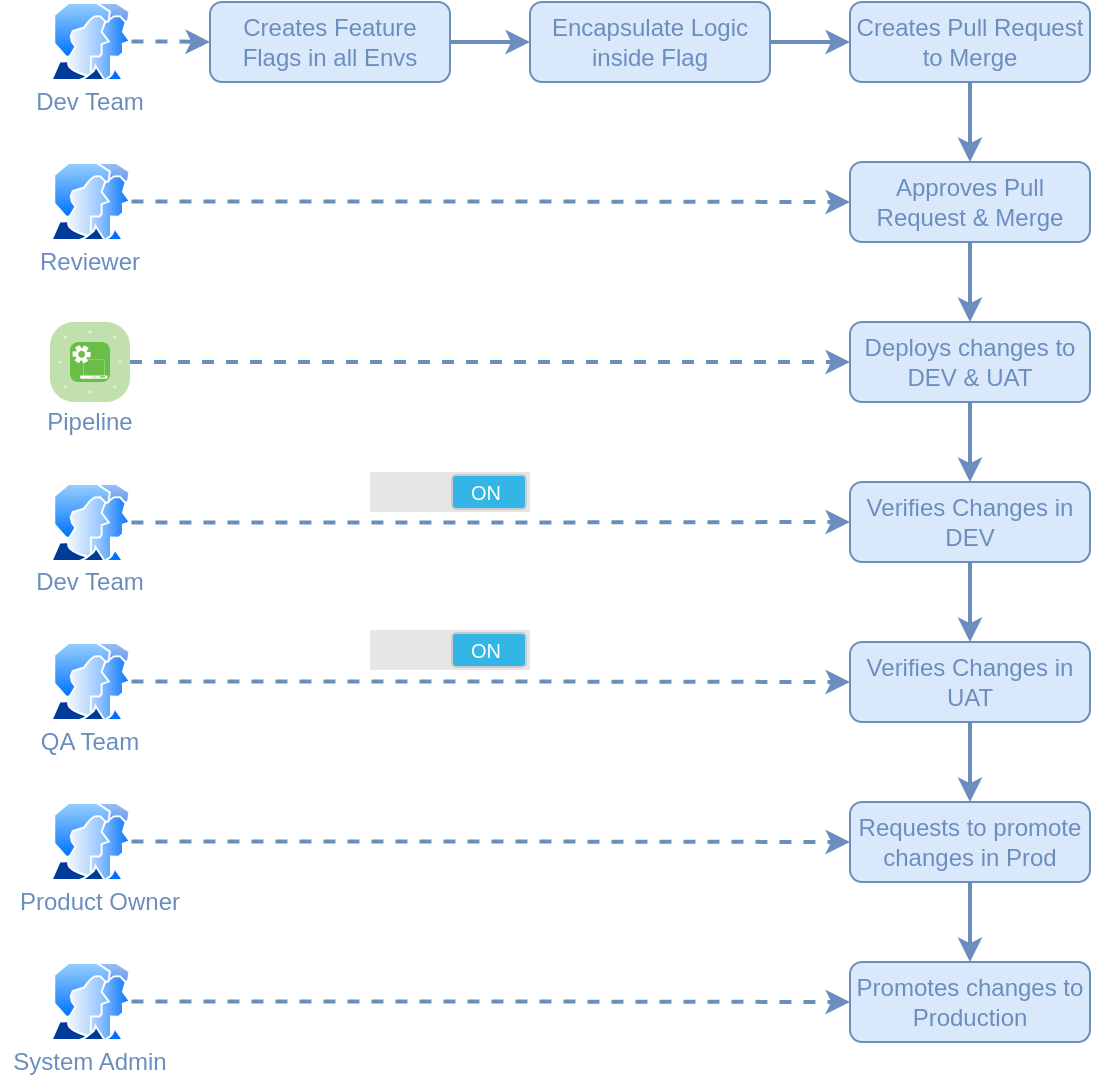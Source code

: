 <mxfile version="13.8.8" type="github">
  <diagram id="idqPf7t2UR4r319JhTjq" name="Page-1">
    <mxGraphModel dx="782" dy="446" grid="1" gridSize="10" guides="1" tooltips="1" connect="1" arrows="1" fold="1" page="1" pageScale="1" pageWidth="850" pageHeight="1100" math="0" shadow="0">
      <root>
        <mxCell id="0" />
        <mxCell id="1" parent="0" />
        <mxCell id="P4zURAU-6gm-1L-DjQnw-11" style="edgeStyle=orthogonalEdgeStyle;rounded=0;orthogonalLoop=1;jettySize=auto;html=1;strokeColor=#6C8EBF;strokeWidth=2;fontColor=#6C8EBF;entryX=0;entryY=0.5;entryDx=0;entryDy=0;dashed=1;" edge="1" parent="1" source="P4zURAU-6gm-1L-DjQnw-2" target="P4zURAU-6gm-1L-DjQnw-7">
          <mxGeometry relative="1" as="geometry">
            <mxPoint x="190" y="139.25" as="targetPoint" />
          </mxGeometry>
        </mxCell>
        <mxCell id="P4zURAU-6gm-1L-DjQnw-2" value="" style="aspect=fixed;perimeter=ellipsePerimeter;html=1;align=center;shadow=0;dashed=0;spacingTop=3;image;image=img/lib/active_directory/user_accounts.svg;" vertex="1" parent="1">
          <mxGeometry x="40" y="120" width="40.72" height="39.5" as="geometry" />
        </mxCell>
        <mxCell id="P4zURAU-6gm-1L-DjQnw-7" value="Creates Feature Flags in all Envs" style="rounded=1;whiteSpace=wrap;html=1;fillColor=#dae8fc;strokeColor=#6c8ebf;fontColor=#6C8EBF;" vertex="1" parent="1">
          <mxGeometry x="120" y="120" width="120" height="40" as="geometry" />
        </mxCell>
        <mxCell id="P4zURAU-6gm-1L-DjQnw-12" style="edgeStyle=orthogonalEdgeStyle;rounded=0;orthogonalLoop=1;jettySize=auto;html=1;strokeColor=#6C8EBF;strokeWidth=2;fontColor=#6C8EBF;entryX=0;entryY=0.5;entryDx=0;entryDy=0;exitX=1;exitY=0.5;exitDx=0;exitDy=0;" edge="1" parent="1" target="P4zURAU-6gm-1L-DjQnw-13" source="P4zURAU-6gm-1L-DjQnw-7">
          <mxGeometry relative="1" as="geometry">
            <mxPoint x="200" y="149.25" as="targetPoint" />
            <mxPoint x="320" y="140" as="sourcePoint" />
          </mxGeometry>
        </mxCell>
        <mxCell id="P4zURAU-6gm-1L-DjQnw-16" value="" style="edgeStyle=orthogonalEdgeStyle;rounded=0;orthogonalLoop=1;jettySize=auto;html=1;strokeColor=#6C8EBF;strokeWidth=2;fontColor=#6C8EBF;entryX=0;entryY=0.5;entryDx=0;entryDy=0;" edge="1" parent="1" source="P4zURAU-6gm-1L-DjQnw-13" target="P4zURAU-6gm-1L-DjQnw-15">
          <mxGeometry relative="1" as="geometry" />
        </mxCell>
        <mxCell id="P4zURAU-6gm-1L-DjQnw-13" value="Encapsulate Logic inside Flag" style="rounded=1;whiteSpace=wrap;html=1;fillColor=#dae8fc;strokeColor=#6c8ebf;fontColor=#6C8EBF;" vertex="1" parent="1">
          <mxGeometry x="280" y="120" width="120" height="40" as="geometry" />
        </mxCell>
        <mxCell id="P4zURAU-6gm-1L-DjQnw-18" value="" style="edgeStyle=orthogonalEdgeStyle;rounded=0;orthogonalLoop=1;jettySize=auto;html=1;strokeColor=#6C8EBF;strokeWidth=2;fontColor=#6C8EBF;" edge="1" parent="1" source="P4zURAU-6gm-1L-DjQnw-15" target="P4zURAU-6gm-1L-DjQnw-17">
          <mxGeometry relative="1" as="geometry" />
        </mxCell>
        <mxCell id="P4zURAU-6gm-1L-DjQnw-15" value="Creates Pull Request to Merge" style="rounded=1;whiteSpace=wrap;html=1;fillColor=#dae8fc;strokeColor=#6c8ebf;fontColor=#6C8EBF;" vertex="1" parent="1">
          <mxGeometry x="440" y="120" width="120" height="40" as="geometry" />
        </mxCell>
        <mxCell id="P4zURAU-6gm-1L-DjQnw-26" value="" style="edgeStyle=orthogonalEdgeStyle;rounded=0;orthogonalLoop=1;jettySize=auto;html=1;strokeColor=#6C8EBF;strokeWidth=2;fontColor=#6C8EBF;" edge="1" parent="1" source="P4zURAU-6gm-1L-DjQnw-17" target="P4zURAU-6gm-1L-DjQnw-22">
          <mxGeometry relative="1" as="geometry" />
        </mxCell>
        <mxCell id="P4zURAU-6gm-1L-DjQnw-17" value="Approves Pull Request &amp;amp; Merge" style="rounded=1;whiteSpace=wrap;html=1;fillColor=#dae8fc;strokeColor=#6c8ebf;fontColor=#6C8EBF;" vertex="1" parent="1">
          <mxGeometry x="440" y="200" width="120" height="40" as="geometry" />
        </mxCell>
        <mxCell id="P4zURAU-6gm-1L-DjQnw-21" style="edgeStyle=orthogonalEdgeStyle;rounded=0;orthogonalLoop=1;jettySize=auto;html=1;entryX=0;entryY=0.5;entryDx=0;entryDy=0;strokeColor=#6C8EBF;strokeWidth=2;fontColor=#6C8EBF;dashed=1;" edge="1" parent="1" source="P4zURAU-6gm-1L-DjQnw-19" target="P4zURAU-6gm-1L-DjQnw-17">
          <mxGeometry relative="1" as="geometry" />
        </mxCell>
        <mxCell id="P4zURAU-6gm-1L-DjQnw-19" value="" style="aspect=fixed;perimeter=ellipsePerimeter;html=1;align=center;shadow=0;dashed=0;spacingTop=3;image;image=img/lib/active_directory/user_accounts.svg;" vertex="1" parent="1">
          <mxGeometry x="40" y="200" width="40.72" height="39.5" as="geometry" />
        </mxCell>
        <mxCell id="P4zURAU-6gm-1L-DjQnw-28" value="" style="edgeStyle=orthogonalEdgeStyle;rounded=0;orthogonalLoop=1;jettySize=auto;html=1;strokeColor=#6C8EBF;strokeWidth=2;fontColor=#6C8EBF;" edge="1" parent="1" source="P4zURAU-6gm-1L-DjQnw-22" target="P4zURAU-6gm-1L-DjQnw-27">
          <mxGeometry relative="1" as="geometry" />
        </mxCell>
        <mxCell id="P4zURAU-6gm-1L-DjQnw-22" value="Deploys changes to DEV &amp;amp; UAT" style="rounded=1;whiteSpace=wrap;html=1;fillColor=#dae8fc;strokeColor=#6c8ebf;fontColor=#6C8EBF;" vertex="1" parent="1">
          <mxGeometry x="440" y="280" width="120" height="40" as="geometry" />
        </mxCell>
        <mxCell id="P4zURAU-6gm-1L-DjQnw-25" style="edgeStyle=orthogonalEdgeStyle;rounded=0;orthogonalLoop=1;jettySize=auto;html=1;entryX=0;entryY=0.5;entryDx=0;entryDy=0;dashed=1;strokeColor=#6C8EBF;strokeWidth=2;fontColor=#6C8EBF;" edge="1" parent="1" source="P4zURAU-6gm-1L-DjQnw-24" target="P4zURAU-6gm-1L-DjQnw-22">
          <mxGeometry relative="1" as="geometry" />
        </mxCell>
        <mxCell id="P4zURAU-6gm-1L-DjQnw-24" value="" style="verticalLabelPosition=bottom;html=1;fillColor=#6ABD46;strokeColor=#ffffff;verticalAlign=top;align=center;points=[[0.085,0.085,0],[0.915,0.085,0],[0.915,0.915,0],[0.085,0.915,0],[0.25,0,0],[0.5,0,0],[0.75,0,0],[1,0.25,0],[1,0.5,0],[1,0.75,0],[0.75,1,0],[0.5,1,0],[0.25,1,0],[0,0.75,0],[0,0.5,0],[0,0.25,0]];pointerEvents=1;shape=mxgraph.cisco_safe.compositeIcon;bgIcon=mxgraph.cisco_safe.architecture.generic_appliance;resIcon=mxgraph.cisco_safe.architecture.automated_system;fontColor=#6C8EBF;" vertex="1" parent="1">
          <mxGeometry x="40" y="280" width="40" height="40" as="geometry" />
        </mxCell>
        <mxCell id="P4zURAU-6gm-1L-DjQnw-36" value="" style="edgeStyle=orthogonalEdgeStyle;rounded=0;orthogonalLoop=1;jettySize=auto;html=1;strokeColor=#6C8EBF;strokeWidth=2;fontColor=#6C8EBF;" edge="1" parent="1" source="P4zURAU-6gm-1L-DjQnw-27" target="P4zURAU-6gm-1L-DjQnw-35">
          <mxGeometry relative="1" as="geometry" />
        </mxCell>
        <mxCell id="P4zURAU-6gm-1L-DjQnw-27" value="Verifies Changes in DEV" style="rounded=1;whiteSpace=wrap;html=1;fillColor=#dae8fc;strokeColor=#6c8ebf;fontColor=#6C8EBF;" vertex="1" parent="1">
          <mxGeometry x="440" y="360" width="120" height="40" as="geometry" />
        </mxCell>
        <mxCell id="P4zURAU-6gm-1L-DjQnw-29" value="" style="aspect=fixed;perimeter=ellipsePerimeter;html=1;align=center;shadow=0;dashed=0;spacingTop=3;image;image=img/lib/active_directory/user_accounts.svg;" vertex="1" parent="1">
          <mxGeometry x="40" y="200" width="40.72" height="39.5" as="geometry" />
        </mxCell>
        <mxCell id="P4zURAU-6gm-1L-DjQnw-34" style="edgeStyle=orthogonalEdgeStyle;rounded=0;orthogonalLoop=1;jettySize=auto;html=1;entryX=0;entryY=0.5;entryDx=0;entryDy=0;strokeColor=#6C8EBF;strokeWidth=2;fontColor=#6C8EBF;dashed=1;" edge="1" parent="1" source="P4zURAU-6gm-1L-DjQnw-32" target="P4zURAU-6gm-1L-DjQnw-27">
          <mxGeometry relative="1" as="geometry" />
        </mxCell>
        <mxCell id="P4zURAU-6gm-1L-DjQnw-32" value="" style="aspect=fixed;perimeter=ellipsePerimeter;html=1;align=center;shadow=0;dashed=0;spacingTop=3;image;image=img/lib/active_directory/user_accounts.svg;" vertex="1" parent="1">
          <mxGeometry x="40" y="360.5" width="40.72" height="39.5" as="geometry" />
        </mxCell>
        <mxCell id="P4zURAU-6gm-1L-DjQnw-53" value="" style="edgeStyle=orthogonalEdgeStyle;rounded=0;orthogonalLoop=1;jettySize=auto;html=1;strokeColor=#6C8EBF;strokeWidth=2;fontColor=#6C8EBF;" edge="1" parent="1" source="P4zURAU-6gm-1L-DjQnw-35" target="P4zURAU-6gm-1L-DjQnw-38">
          <mxGeometry relative="1" as="geometry" />
        </mxCell>
        <mxCell id="P4zURAU-6gm-1L-DjQnw-35" value="&lt;span&gt;Verifies Changes in UAT&lt;/span&gt;" style="rounded=1;whiteSpace=wrap;html=1;fillColor=#dae8fc;strokeColor=#6c8ebf;fontColor=#6C8EBF;" vertex="1" parent="1">
          <mxGeometry x="440" y="440" width="120" height="40" as="geometry" />
        </mxCell>
        <mxCell id="P4zURAU-6gm-1L-DjQnw-45" style="edgeStyle=orthogonalEdgeStyle;rounded=0;orthogonalLoop=1;jettySize=auto;html=1;entryX=0;entryY=0.5;entryDx=0;entryDy=0;strokeColor=#6C8EBF;strokeWidth=2;fontColor=#6C8EBF;dashed=1;" edge="1" parent="1" source="P4zURAU-6gm-1L-DjQnw-37" target="P4zURAU-6gm-1L-DjQnw-35">
          <mxGeometry relative="1" as="geometry" />
        </mxCell>
        <mxCell id="P4zURAU-6gm-1L-DjQnw-37" value="" style="aspect=fixed;perimeter=ellipsePerimeter;html=1;align=center;shadow=0;dashed=0;spacingTop=3;image;image=img/lib/active_directory/user_accounts.svg;" vertex="1" parent="1">
          <mxGeometry x="40" y="440" width="40.72" height="39.5" as="geometry" />
        </mxCell>
        <mxCell id="P4zURAU-6gm-1L-DjQnw-54" value="" style="edgeStyle=orthogonalEdgeStyle;rounded=0;orthogonalLoop=1;jettySize=auto;html=1;strokeColor=#6C8EBF;strokeWidth=2;fontColor=#6C8EBF;" edge="1" parent="1" source="P4zURAU-6gm-1L-DjQnw-38" target="P4zURAU-6gm-1L-DjQnw-39">
          <mxGeometry relative="1" as="geometry" />
        </mxCell>
        <mxCell id="P4zURAU-6gm-1L-DjQnw-38" value="Requests to promote changes in Prod" style="rounded=1;whiteSpace=wrap;html=1;fillColor=#dae8fc;strokeColor=#6c8ebf;fontColor=#6C8EBF;" vertex="1" parent="1">
          <mxGeometry x="440" y="520" width="120" height="40" as="geometry" />
        </mxCell>
        <mxCell id="P4zURAU-6gm-1L-DjQnw-39" value="Promotes changes to Production" style="rounded=1;whiteSpace=wrap;html=1;fillColor=#dae8fc;strokeColor=#6c8ebf;fontColor=#6C8EBF;" vertex="1" parent="1">
          <mxGeometry x="440" y="600" width="120" height="40" as="geometry" />
        </mxCell>
        <mxCell id="P4zURAU-6gm-1L-DjQnw-40" value="Dev Team" style="text;html=1;strokeColor=none;fillColor=none;align=center;verticalAlign=middle;whiteSpace=wrap;rounded=0;fontColor=#6C8EBF;" vertex="1" parent="1">
          <mxGeometry x="30" y="159.5" width="60" height="20" as="geometry" />
        </mxCell>
        <mxCell id="P4zURAU-6gm-1L-DjQnw-41" value="Reviewer" style="text;html=1;strokeColor=none;fillColor=none;align=center;verticalAlign=middle;whiteSpace=wrap;rounded=0;fontColor=#6C8EBF;" vertex="1" parent="1">
          <mxGeometry x="30" y="239.5" width="60" height="20" as="geometry" />
        </mxCell>
        <mxCell id="P4zURAU-6gm-1L-DjQnw-42" value="Pipeline" style="text;html=1;strokeColor=none;fillColor=none;align=center;verticalAlign=middle;whiteSpace=wrap;rounded=0;fontColor=#6C8EBF;" vertex="1" parent="1">
          <mxGeometry x="30" y="320" width="60" height="20" as="geometry" />
        </mxCell>
        <mxCell id="P4zURAU-6gm-1L-DjQnw-43" value="Dev Team" style="text;html=1;strokeColor=none;fillColor=none;align=center;verticalAlign=middle;whiteSpace=wrap;rounded=0;fontColor=#6C8EBF;" vertex="1" parent="1">
          <mxGeometry x="30" y="400" width="60" height="20" as="geometry" />
        </mxCell>
        <mxCell id="P4zURAU-6gm-1L-DjQnw-44" value="QA Team" style="text;html=1;strokeColor=none;fillColor=none;align=center;verticalAlign=middle;whiteSpace=wrap;rounded=0;fontColor=#6C8EBF;" vertex="1" parent="1">
          <mxGeometry x="30" y="480" width="60" height="20" as="geometry" />
        </mxCell>
        <mxCell id="P4zURAU-6gm-1L-DjQnw-48" style="edgeStyle=orthogonalEdgeStyle;rounded=0;orthogonalLoop=1;jettySize=auto;html=1;entryX=0;entryY=0.5;entryDx=0;entryDy=0;dashed=1;strokeColor=#6C8EBF;strokeWidth=2;fontColor=#6C8EBF;" edge="1" parent="1" source="P4zURAU-6gm-1L-DjQnw-46" target="P4zURAU-6gm-1L-DjQnw-38">
          <mxGeometry relative="1" as="geometry" />
        </mxCell>
        <mxCell id="P4zURAU-6gm-1L-DjQnw-46" value="" style="aspect=fixed;perimeter=ellipsePerimeter;html=1;align=center;shadow=0;dashed=0;spacingTop=3;image;image=img/lib/active_directory/user_accounts.svg;" vertex="1" parent="1">
          <mxGeometry x="40" y="520" width="40.72" height="39.5" as="geometry" />
        </mxCell>
        <mxCell id="P4zURAU-6gm-1L-DjQnw-49" value="Product Owner" style="text;html=1;strokeColor=none;fillColor=none;align=center;verticalAlign=middle;whiteSpace=wrap;rounded=0;fontColor=#6C8EBF;" vertex="1" parent="1">
          <mxGeometry x="20" y="559.5" width="90" height="20" as="geometry" />
        </mxCell>
        <mxCell id="P4zURAU-6gm-1L-DjQnw-51" style="edgeStyle=orthogonalEdgeStyle;rounded=0;orthogonalLoop=1;jettySize=auto;html=1;entryX=0;entryY=0.5;entryDx=0;entryDy=0;dashed=1;strokeColor=#6C8EBF;strokeWidth=2;fontColor=#6C8EBF;" edge="1" parent="1" source="P4zURAU-6gm-1L-DjQnw-50" target="P4zURAU-6gm-1L-DjQnw-39">
          <mxGeometry relative="1" as="geometry" />
        </mxCell>
        <mxCell id="P4zURAU-6gm-1L-DjQnw-50" value="" style="aspect=fixed;perimeter=ellipsePerimeter;html=1;align=center;shadow=0;dashed=0;spacingTop=3;image;image=img/lib/active_directory/user_accounts.svg;" vertex="1" parent="1">
          <mxGeometry x="40" y="600" width="40.72" height="39.5" as="geometry" />
        </mxCell>
        <mxCell id="P4zURAU-6gm-1L-DjQnw-52" value="System Admin" style="text;html=1;strokeColor=none;fillColor=none;align=center;verticalAlign=middle;whiteSpace=wrap;rounded=0;fontColor=#6C8EBF;" vertex="1" parent="1">
          <mxGeometry x="15" y="640" width="90" height="20" as="geometry" />
        </mxCell>
        <mxCell id="P4zURAU-6gm-1L-DjQnw-56" value="" style="verticalLabelPosition=bottom;verticalAlign=top;html=1;shadow=0;dashed=0;strokeWidth=1;shape=mxgraph.android.switch_on;fillColor=#E6E6E6;fontColor=#6C8EBF;" vertex="1" parent="1">
          <mxGeometry x="200" y="355" width="80" height="20" as="geometry" />
        </mxCell>
        <mxCell id="P4zURAU-6gm-1L-DjQnw-57" value="" style="verticalLabelPosition=bottom;verticalAlign=top;html=1;shadow=0;dashed=0;strokeWidth=1;shape=mxgraph.android.switch_on;fillColor=#E6E6E6;fontColor=#6C8EBF;" vertex="1" parent="1">
          <mxGeometry x="200" y="434" width="80" height="20" as="geometry" />
        </mxCell>
      </root>
    </mxGraphModel>
  </diagram>
</mxfile>
